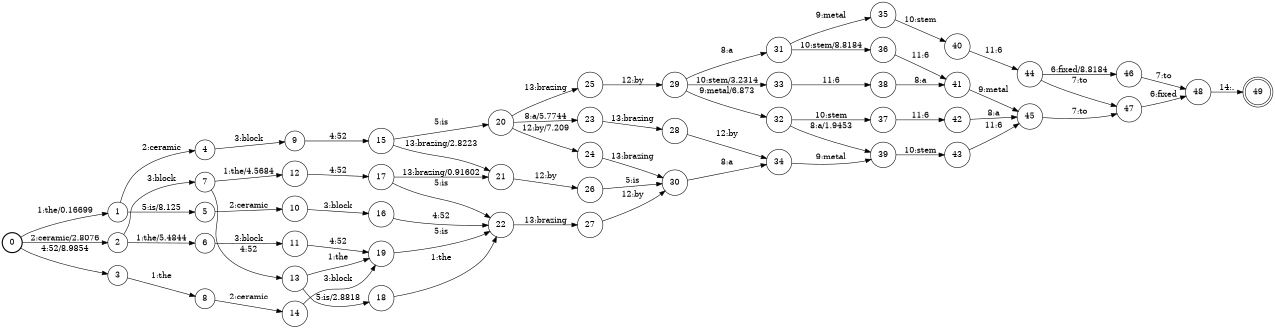digraph FST {
rankdir = LR;
size = "8.5,11";
label = "";
center = 1;
orientation = Portrait;
ranksep = "0.4";
nodesep = "0.25";
0 [label = "0", shape = circle, style = bold, fontsize = 14]
	0 -> 1 [label = "1:the/0.16699", fontsize = 14];
	0 -> 2 [label = "2:ceramic/2.8076", fontsize = 14];
	0 -> 3 [label = "4:52/8.9854", fontsize = 14];
1 [label = "1", shape = circle, style = solid, fontsize = 14]
	1 -> 4 [label = "2:ceramic", fontsize = 14];
	1 -> 5 [label = "5:is/8.125", fontsize = 14];
2 [label = "2", shape = circle, style = solid, fontsize = 14]
	2 -> 6 [label = "1:the/5.4844", fontsize = 14];
	2 -> 7 [label = "3:block", fontsize = 14];
3 [label = "3", shape = circle, style = solid, fontsize = 14]
	3 -> 8 [label = "1:the", fontsize = 14];
4 [label = "4", shape = circle, style = solid, fontsize = 14]
	4 -> 9 [label = "3:block", fontsize = 14];
5 [label = "5", shape = circle, style = solid, fontsize = 14]
	5 -> 10 [label = "2:ceramic", fontsize = 14];
6 [label = "6", shape = circle, style = solid, fontsize = 14]
	6 -> 11 [label = "3:block", fontsize = 14];
7 [label = "7", shape = circle, style = solid, fontsize = 14]
	7 -> 12 [label = "1:the/4.5684", fontsize = 14];
	7 -> 13 [label = "4:52", fontsize = 14];
8 [label = "8", shape = circle, style = solid, fontsize = 14]
	8 -> 14 [label = "2:ceramic", fontsize = 14];
9 [label = "9", shape = circle, style = solid, fontsize = 14]
	9 -> 15 [label = "4:52", fontsize = 14];
10 [label = "10", shape = circle, style = solid, fontsize = 14]
	10 -> 16 [label = "3:block", fontsize = 14];
11 [label = "11", shape = circle, style = solid, fontsize = 14]
	11 -> 19 [label = "4:52", fontsize = 14];
12 [label = "12", shape = circle, style = solid, fontsize = 14]
	12 -> 17 [label = "4:52", fontsize = 14];
13 [label = "13", shape = circle, style = solid, fontsize = 14]
	13 -> 19 [label = "1:the", fontsize = 14];
	13 -> 18 [label = "5:is/2.8818", fontsize = 14];
14 [label = "14", shape = circle, style = solid, fontsize = 14]
	14 -> 19 [label = "3:block", fontsize = 14];
15 [label = "15", shape = circle, style = solid, fontsize = 14]
	15 -> 20 [label = "5:is", fontsize = 14];
	15 -> 21 [label = "13:brazing/2.8223", fontsize = 14];
16 [label = "16", shape = circle, style = solid, fontsize = 14]
	16 -> 22 [label = "4:52", fontsize = 14];
17 [label = "17", shape = circle, style = solid, fontsize = 14]
	17 -> 22 [label = "5:is", fontsize = 14];
	17 -> 21 [label = "13:brazing/0.91602", fontsize = 14];
18 [label = "18", shape = circle, style = solid, fontsize = 14]
	18 -> 22 [label = "1:the", fontsize = 14];
19 [label = "19", shape = circle, style = solid, fontsize = 14]
	19 -> 22 [label = "5:is", fontsize = 14];
20 [label = "20", shape = circle, style = solid, fontsize = 14]
	20 -> 23 [label = "8:a/5.7744", fontsize = 14];
	20 -> 24 [label = "12:by/7.209", fontsize = 14];
	20 -> 25 [label = "13:brazing", fontsize = 14];
21 [label = "21", shape = circle, style = solid, fontsize = 14]
	21 -> 26 [label = "12:by", fontsize = 14];
22 [label = "22", shape = circle, style = solid, fontsize = 14]
	22 -> 27 [label = "13:brazing", fontsize = 14];
23 [label = "23", shape = circle, style = solid, fontsize = 14]
	23 -> 28 [label = "13:brazing", fontsize = 14];
24 [label = "24", shape = circle, style = solid, fontsize = 14]
	24 -> 30 [label = "13:brazing", fontsize = 14];
25 [label = "25", shape = circle, style = solid, fontsize = 14]
	25 -> 29 [label = "12:by", fontsize = 14];
26 [label = "26", shape = circle, style = solid, fontsize = 14]
	26 -> 30 [label = "5:is", fontsize = 14];
27 [label = "27", shape = circle, style = solid, fontsize = 14]
	27 -> 30 [label = "12:by", fontsize = 14];
28 [label = "28", shape = circle, style = solid, fontsize = 14]
	28 -> 34 [label = "12:by", fontsize = 14];
29 [label = "29", shape = circle, style = solid, fontsize = 14]
	29 -> 31 [label = "8:a", fontsize = 14];
	29 -> 32 [label = "9:metal/6.873", fontsize = 14];
	29 -> 33 [label = "10:stem/3.2314", fontsize = 14];
30 [label = "30", shape = circle, style = solid, fontsize = 14]
	30 -> 34 [label = "8:a", fontsize = 14];
31 [label = "31", shape = circle, style = solid, fontsize = 14]
	31 -> 35 [label = "9:metal", fontsize = 14];
	31 -> 36 [label = "10:stem/8.8184", fontsize = 14];
32 [label = "32", shape = circle, style = solid, fontsize = 14]
	32 -> 39 [label = "8:a/1.9453", fontsize = 14];
	32 -> 37 [label = "10:stem", fontsize = 14];
33 [label = "33", shape = circle, style = solid, fontsize = 14]
	33 -> 38 [label = "11:6", fontsize = 14];
34 [label = "34", shape = circle, style = solid, fontsize = 14]
	34 -> 39 [label = "9:metal", fontsize = 14];
35 [label = "35", shape = circle, style = solid, fontsize = 14]
	35 -> 40 [label = "10:stem", fontsize = 14];
36 [label = "36", shape = circle, style = solid, fontsize = 14]
	36 -> 41 [label = "11:6", fontsize = 14];
37 [label = "37", shape = circle, style = solid, fontsize = 14]
	37 -> 42 [label = "11:6", fontsize = 14];
38 [label = "38", shape = circle, style = solid, fontsize = 14]
	38 -> 41 [label = "8:a", fontsize = 14];
39 [label = "39", shape = circle, style = solid, fontsize = 14]
	39 -> 43 [label = "10:stem", fontsize = 14];
40 [label = "40", shape = circle, style = solid, fontsize = 14]
	40 -> 44 [label = "11:6", fontsize = 14];
41 [label = "41", shape = circle, style = solid, fontsize = 14]
	41 -> 45 [label = "9:metal", fontsize = 14];
42 [label = "42", shape = circle, style = solid, fontsize = 14]
	42 -> 45 [label = "8:a", fontsize = 14];
43 [label = "43", shape = circle, style = solid, fontsize = 14]
	43 -> 45 [label = "11:6", fontsize = 14];
44 [label = "44", shape = circle, style = solid, fontsize = 14]
	44 -> 46 [label = "6:fixed/8.8184", fontsize = 14];
	44 -> 47 [label = "7:to", fontsize = 14];
45 [label = "45", shape = circle, style = solid, fontsize = 14]
	45 -> 47 [label = "7:to", fontsize = 14];
46 [label = "46", shape = circle, style = solid, fontsize = 14]
	46 -> 48 [label = "7:to", fontsize = 14];
47 [label = "47", shape = circle, style = solid, fontsize = 14]
	47 -> 48 [label = "6:fixed", fontsize = 14];
48 [label = "48", shape = circle, style = solid, fontsize = 14]
	48 -> 49 [label = "14:.", fontsize = 14];
49 [label = "49", shape = doublecircle, style = solid, fontsize = 14]
}
